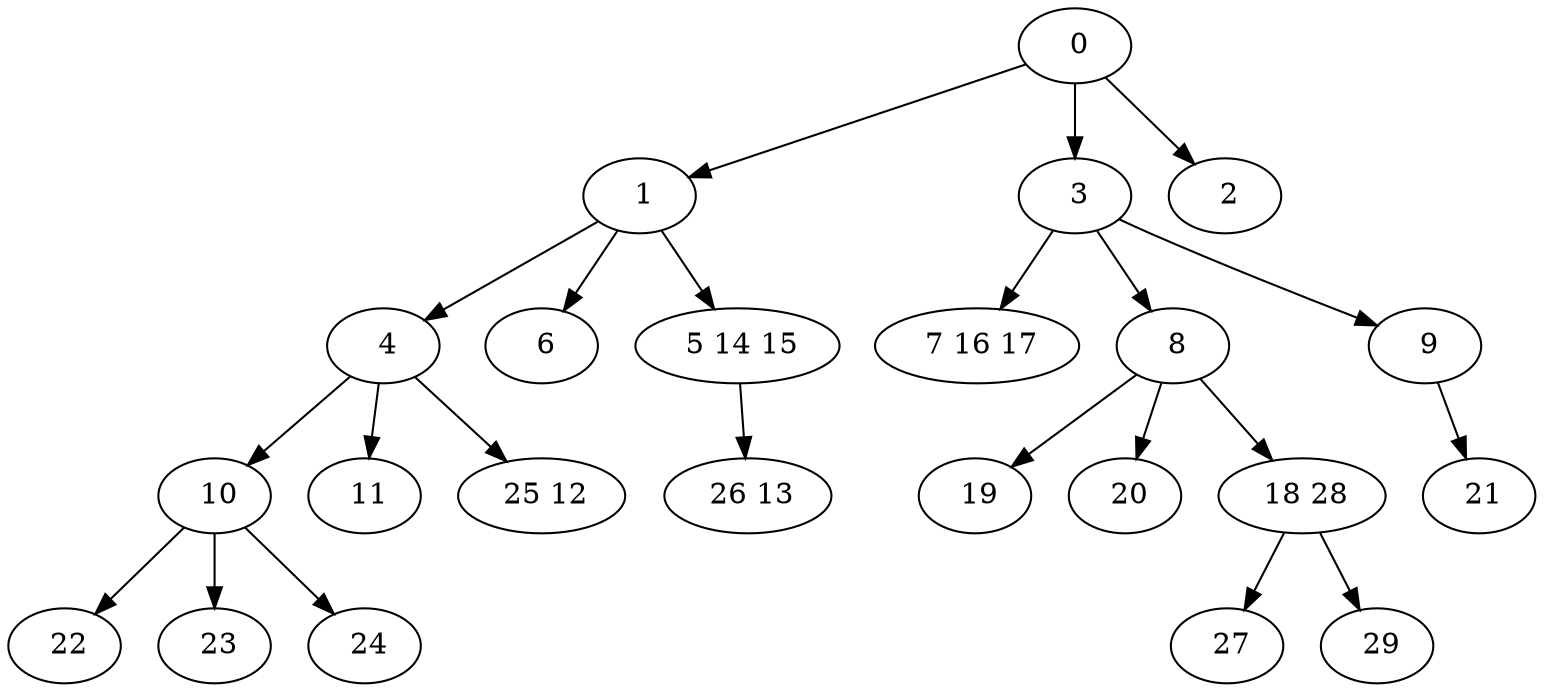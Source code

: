 digraph mytree {
" 0" -> " 1";
" 0" -> " 3";
" 0" -> " 2";
" 1" -> " 4";
" 1" -> " 6";
" 1" -> " 5 14 15";
" 3" -> " 7 16 17";
" 3" -> " 8";
" 3" -> " 9";
" 4" -> " 10";
" 4" -> " 11";
" 4" -> " 25 12";
" 6";
" 5 14 15" -> " 26 13";
" 10" -> " 22";
" 10" -> " 23";
" 10" -> " 24";
" 7 16 17";
" 8" -> " 19";
" 8" -> " 20";
" 8" -> " 18 28";
" 9" -> " 21";
" 11";
" 25 12";
" 27";
" 19";
" 20";
" 18 28" -> " 27";
" 18 28" -> " 29";
" 21";
" 22";
" 23";
" 24";
" 29";
" 26 13";
" 2";
}
